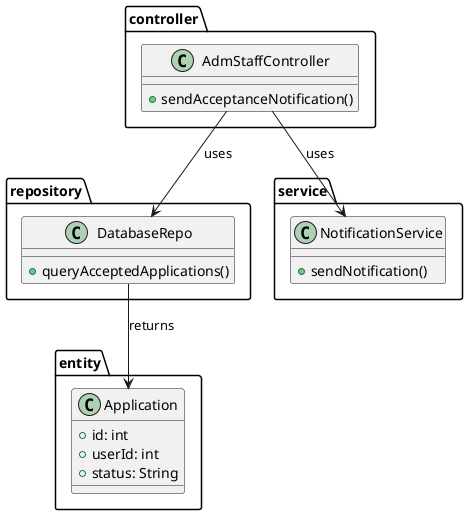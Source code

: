 ; filepath: /home/slightlywind/Repositories/Legacy/SWD392/class_diagrams/acceptance_notification.puml
@startuml
package controller {
    class AdmStaffController {
        +sendAcceptanceNotification()
    }
}

package repository {
    class DatabaseRepo {
        +queryAcceptedApplications()
    }
}

package service {
    class NotificationService {
        +sendNotification()
    }
}

package entity {
    class Application {
        +id: int
        +userId: int
        +status: String
    }
}

AdmStaffController --> DatabaseRepo : uses
AdmStaffController --> NotificationService : uses
DatabaseRepo --> Application : returns
@enduml